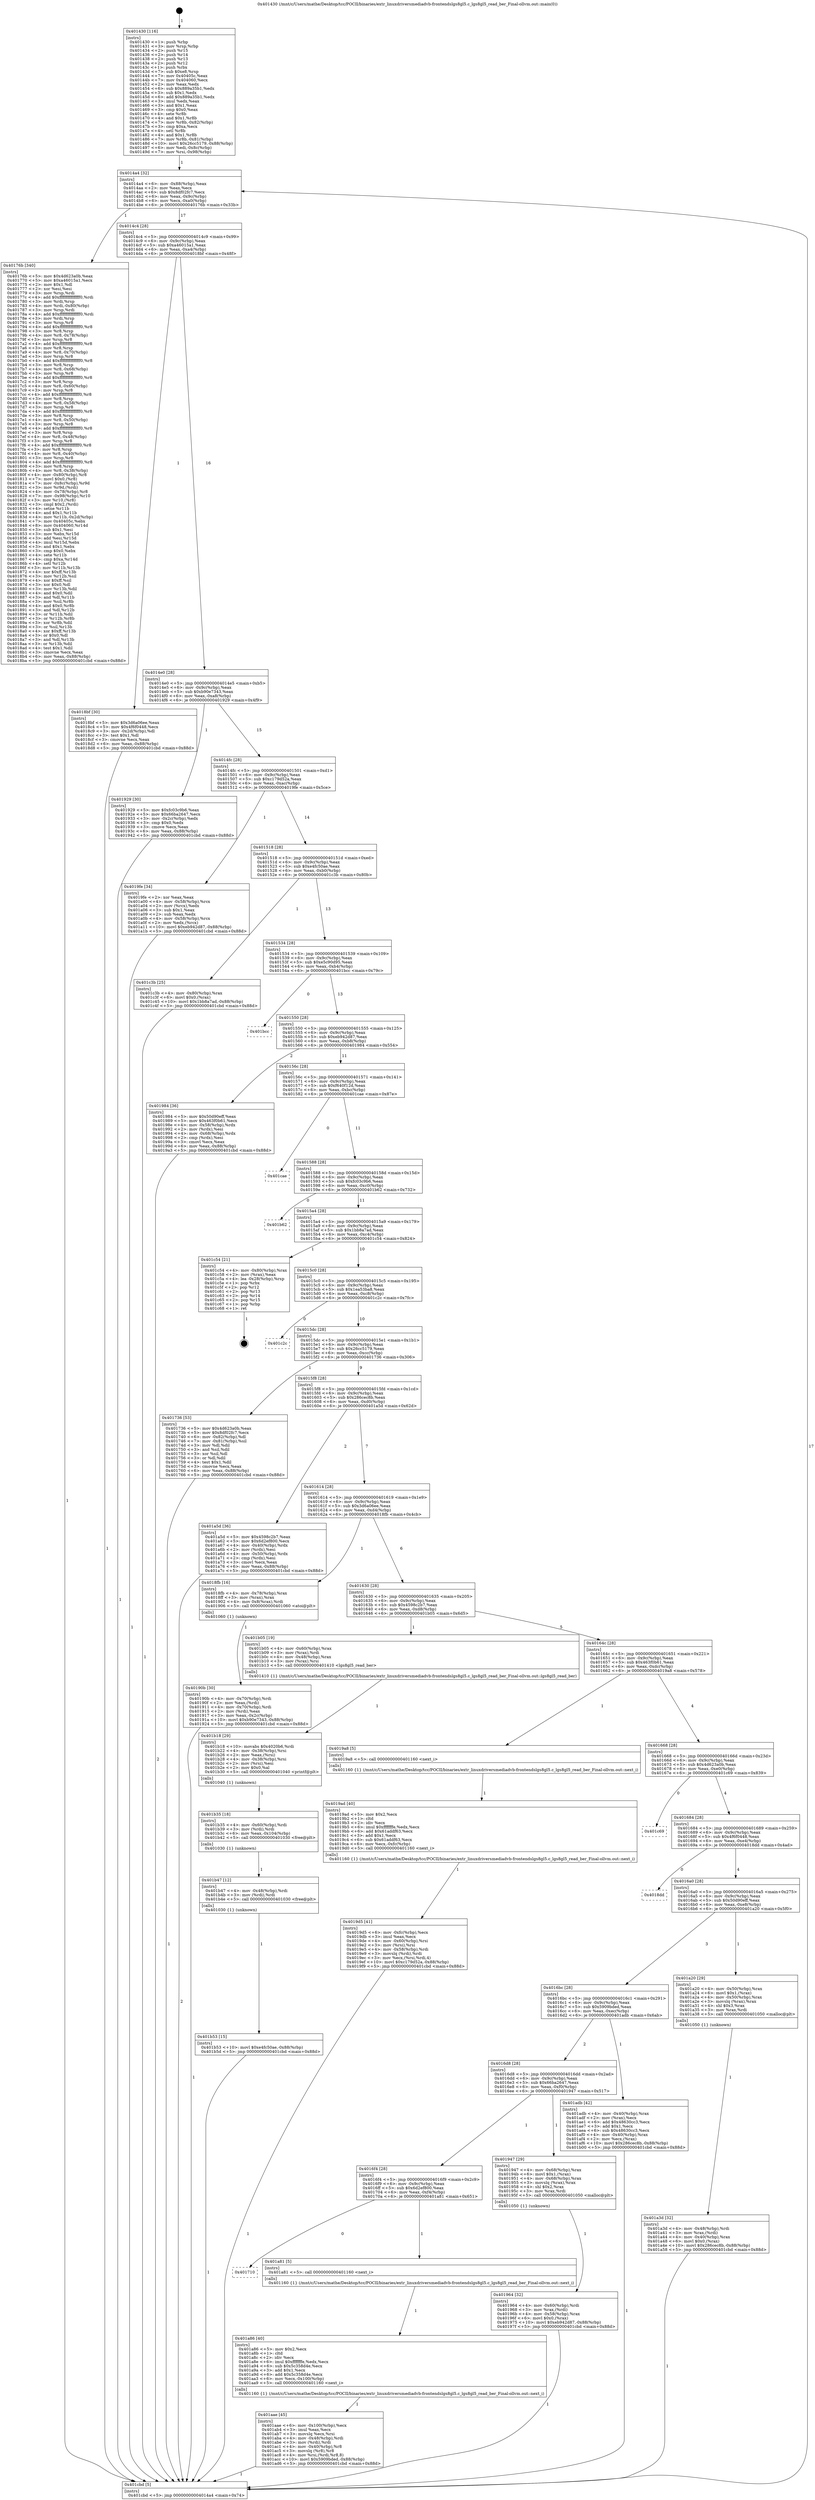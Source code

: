 digraph "0x401430" {
  label = "0x401430 (/mnt/c/Users/mathe/Desktop/tcc/POCII/binaries/extr_linuxdriversmediadvb-frontendslgs8gl5.c_lgs8gl5_read_ber_Final-ollvm.out::main(0))"
  labelloc = "t"
  node[shape=record]

  Entry [label="",width=0.3,height=0.3,shape=circle,fillcolor=black,style=filled]
  "0x4014a4" [label="{
     0x4014a4 [32]\l
     | [instrs]\l
     &nbsp;&nbsp;0x4014a4 \<+6\>: mov -0x88(%rbp),%eax\l
     &nbsp;&nbsp;0x4014aa \<+2\>: mov %eax,%ecx\l
     &nbsp;&nbsp;0x4014ac \<+6\>: sub $0x8df02fc7,%ecx\l
     &nbsp;&nbsp;0x4014b2 \<+6\>: mov %eax,-0x9c(%rbp)\l
     &nbsp;&nbsp;0x4014b8 \<+6\>: mov %ecx,-0xa0(%rbp)\l
     &nbsp;&nbsp;0x4014be \<+6\>: je 000000000040176b \<main+0x33b\>\l
  }"]
  "0x40176b" [label="{
     0x40176b [340]\l
     | [instrs]\l
     &nbsp;&nbsp;0x40176b \<+5\>: mov $0x4d623a0b,%eax\l
     &nbsp;&nbsp;0x401770 \<+5\>: mov $0xa46015a1,%ecx\l
     &nbsp;&nbsp;0x401775 \<+2\>: mov $0x1,%dl\l
     &nbsp;&nbsp;0x401777 \<+2\>: xor %esi,%esi\l
     &nbsp;&nbsp;0x401779 \<+3\>: mov %rsp,%rdi\l
     &nbsp;&nbsp;0x40177c \<+4\>: add $0xfffffffffffffff0,%rdi\l
     &nbsp;&nbsp;0x401780 \<+3\>: mov %rdi,%rsp\l
     &nbsp;&nbsp;0x401783 \<+4\>: mov %rdi,-0x80(%rbp)\l
     &nbsp;&nbsp;0x401787 \<+3\>: mov %rsp,%rdi\l
     &nbsp;&nbsp;0x40178a \<+4\>: add $0xfffffffffffffff0,%rdi\l
     &nbsp;&nbsp;0x40178e \<+3\>: mov %rdi,%rsp\l
     &nbsp;&nbsp;0x401791 \<+3\>: mov %rsp,%r8\l
     &nbsp;&nbsp;0x401794 \<+4\>: add $0xfffffffffffffff0,%r8\l
     &nbsp;&nbsp;0x401798 \<+3\>: mov %r8,%rsp\l
     &nbsp;&nbsp;0x40179b \<+4\>: mov %r8,-0x78(%rbp)\l
     &nbsp;&nbsp;0x40179f \<+3\>: mov %rsp,%r8\l
     &nbsp;&nbsp;0x4017a2 \<+4\>: add $0xfffffffffffffff0,%r8\l
     &nbsp;&nbsp;0x4017a6 \<+3\>: mov %r8,%rsp\l
     &nbsp;&nbsp;0x4017a9 \<+4\>: mov %r8,-0x70(%rbp)\l
     &nbsp;&nbsp;0x4017ad \<+3\>: mov %rsp,%r8\l
     &nbsp;&nbsp;0x4017b0 \<+4\>: add $0xfffffffffffffff0,%r8\l
     &nbsp;&nbsp;0x4017b4 \<+3\>: mov %r8,%rsp\l
     &nbsp;&nbsp;0x4017b7 \<+4\>: mov %r8,-0x68(%rbp)\l
     &nbsp;&nbsp;0x4017bb \<+3\>: mov %rsp,%r8\l
     &nbsp;&nbsp;0x4017be \<+4\>: add $0xfffffffffffffff0,%r8\l
     &nbsp;&nbsp;0x4017c2 \<+3\>: mov %r8,%rsp\l
     &nbsp;&nbsp;0x4017c5 \<+4\>: mov %r8,-0x60(%rbp)\l
     &nbsp;&nbsp;0x4017c9 \<+3\>: mov %rsp,%r8\l
     &nbsp;&nbsp;0x4017cc \<+4\>: add $0xfffffffffffffff0,%r8\l
     &nbsp;&nbsp;0x4017d0 \<+3\>: mov %r8,%rsp\l
     &nbsp;&nbsp;0x4017d3 \<+4\>: mov %r8,-0x58(%rbp)\l
     &nbsp;&nbsp;0x4017d7 \<+3\>: mov %rsp,%r8\l
     &nbsp;&nbsp;0x4017da \<+4\>: add $0xfffffffffffffff0,%r8\l
     &nbsp;&nbsp;0x4017de \<+3\>: mov %r8,%rsp\l
     &nbsp;&nbsp;0x4017e1 \<+4\>: mov %r8,-0x50(%rbp)\l
     &nbsp;&nbsp;0x4017e5 \<+3\>: mov %rsp,%r8\l
     &nbsp;&nbsp;0x4017e8 \<+4\>: add $0xfffffffffffffff0,%r8\l
     &nbsp;&nbsp;0x4017ec \<+3\>: mov %r8,%rsp\l
     &nbsp;&nbsp;0x4017ef \<+4\>: mov %r8,-0x48(%rbp)\l
     &nbsp;&nbsp;0x4017f3 \<+3\>: mov %rsp,%r8\l
     &nbsp;&nbsp;0x4017f6 \<+4\>: add $0xfffffffffffffff0,%r8\l
     &nbsp;&nbsp;0x4017fa \<+3\>: mov %r8,%rsp\l
     &nbsp;&nbsp;0x4017fd \<+4\>: mov %r8,-0x40(%rbp)\l
     &nbsp;&nbsp;0x401801 \<+3\>: mov %rsp,%r8\l
     &nbsp;&nbsp;0x401804 \<+4\>: add $0xfffffffffffffff0,%r8\l
     &nbsp;&nbsp;0x401808 \<+3\>: mov %r8,%rsp\l
     &nbsp;&nbsp;0x40180b \<+4\>: mov %r8,-0x38(%rbp)\l
     &nbsp;&nbsp;0x40180f \<+4\>: mov -0x80(%rbp),%r8\l
     &nbsp;&nbsp;0x401813 \<+7\>: movl $0x0,(%r8)\l
     &nbsp;&nbsp;0x40181a \<+7\>: mov -0x8c(%rbp),%r9d\l
     &nbsp;&nbsp;0x401821 \<+3\>: mov %r9d,(%rdi)\l
     &nbsp;&nbsp;0x401824 \<+4\>: mov -0x78(%rbp),%r8\l
     &nbsp;&nbsp;0x401828 \<+7\>: mov -0x98(%rbp),%r10\l
     &nbsp;&nbsp;0x40182f \<+3\>: mov %r10,(%r8)\l
     &nbsp;&nbsp;0x401832 \<+3\>: cmpl $0x2,(%rdi)\l
     &nbsp;&nbsp;0x401835 \<+4\>: setne %r11b\l
     &nbsp;&nbsp;0x401839 \<+4\>: and $0x1,%r11b\l
     &nbsp;&nbsp;0x40183d \<+4\>: mov %r11b,-0x2d(%rbp)\l
     &nbsp;&nbsp;0x401841 \<+7\>: mov 0x40405c,%ebx\l
     &nbsp;&nbsp;0x401848 \<+8\>: mov 0x404060,%r14d\l
     &nbsp;&nbsp;0x401850 \<+3\>: sub $0x1,%esi\l
     &nbsp;&nbsp;0x401853 \<+3\>: mov %ebx,%r15d\l
     &nbsp;&nbsp;0x401856 \<+3\>: add %esi,%r15d\l
     &nbsp;&nbsp;0x401859 \<+4\>: imul %r15d,%ebx\l
     &nbsp;&nbsp;0x40185d \<+3\>: and $0x1,%ebx\l
     &nbsp;&nbsp;0x401860 \<+3\>: cmp $0x0,%ebx\l
     &nbsp;&nbsp;0x401863 \<+4\>: sete %r11b\l
     &nbsp;&nbsp;0x401867 \<+4\>: cmp $0xa,%r14d\l
     &nbsp;&nbsp;0x40186b \<+4\>: setl %r12b\l
     &nbsp;&nbsp;0x40186f \<+3\>: mov %r11b,%r13b\l
     &nbsp;&nbsp;0x401872 \<+4\>: xor $0xff,%r13b\l
     &nbsp;&nbsp;0x401876 \<+3\>: mov %r12b,%sil\l
     &nbsp;&nbsp;0x401879 \<+4\>: xor $0xff,%sil\l
     &nbsp;&nbsp;0x40187d \<+3\>: xor $0x0,%dl\l
     &nbsp;&nbsp;0x401880 \<+3\>: mov %r13b,%dil\l
     &nbsp;&nbsp;0x401883 \<+4\>: and $0x0,%dil\l
     &nbsp;&nbsp;0x401887 \<+3\>: and %dl,%r11b\l
     &nbsp;&nbsp;0x40188a \<+3\>: mov %sil,%r8b\l
     &nbsp;&nbsp;0x40188d \<+4\>: and $0x0,%r8b\l
     &nbsp;&nbsp;0x401891 \<+3\>: and %dl,%r12b\l
     &nbsp;&nbsp;0x401894 \<+3\>: or %r11b,%dil\l
     &nbsp;&nbsp;0x401897 \<+3\>: or %r12b,%r8b\l
     &nbsp;&nbsp;0x40189a \<+3\>: xor %r8b,%dil\l
     &nbsp;&nbsp;0x40189d \<+3\>: or %sil,%r13b\l
     &nbsp;&nbsp;0x4018a0 \<+4\>: xor $0xff,%r13b\l
     &nbsp;&nbsp;0x4018a4 \<+3\>: or $0x0,%dl\l
     &nbsp;&nbsp;0x4018a7 \<+3\>: and %dl,%r13b\l
     &nbsp;&nbsp;0x4018aa \<+3\>: or %r13b,%dil\l
     &nbsp;&nbsp;0x4018ad \<+4\>: test $0x1,%dil\l
     &nbsp;&nbsp;0x4018b1 \<+3\>: cmovne %ecx,%eax\l
     &nbsp;&nbsp;0x4018b4 \<+6\>: mov %eax,-0x88(%rbp)\l
     &nbsp;&nbsp;0x4018ba \<+5\>: jmp 0000000000401cbd \<main+0x88d\>\l
  }"]
  "0x4014c4" [label="{
     0x4014c4 [28]\l
     | [instrs]\l
     &nbsp;&nbsp;0x4014c4 \<+5\>: jmp 00000000004014c9 \<main+0x99\>\l
     &nbsp;&nbsp;0x4014c9 \<+6\>: mov -0x9c(%rbp),%eax\l
     &nbsp;&nbsp;0x4014cf \<+5\>: sub $0xa46015a1,%eax\l
     &nbsp;&nbsp;0x4014d4 \<+6\>: mov %eax,-0xa4(%rbp)\l
     &nbsp;&nbsp;0x4014da \<+6\>: je 00000000004018bf \<main+0x48f\>\l
  }"]
  Exit [label="",width=0.3,height=0.3,shape=circle,fillcolor=black,style=filled,peripheries=2]
  "0x4018bf" [label="{
     0x4018bf [30]\l
     | [instrs]\l
     &nbsp;&nbsp;0x4018bf \<+5\>: mov $0x3d6a06ee,%eax\l
     &nbsp;&nbsp;0x4018c4 \<+5\>: mov $0x4f6f0448,%ecx\l
     &nbsp;&nbsp;0x4018c9 \<+3\>: mov -0x2d(%rbp),%dl\l
     &nbsp;&nbsp;0x4018cc \<+3\>: test $0x1,%dl\l
     &nbsp;&nbsp;0x4018cf \<+3\>: cmovne %ecx,%eax\l
     &nbsp;&nbsp;0x4018d2 \<+6\>: mov %eax,-0x88(%rbp)\l
     &nbsp;&nbsp;0x4018d8 \<+5\>: jmp 0000000000401cbd \<main+0x88d\>\l
  }"]
  "0x4014e0" [label="{
     0x4014e0 [28]\l
     | [instrs]\l
     &nbsp;&nbsp;0x4014e0 \<+5\>: jmp 00000000004014e5 \<main+0xb5\>\l
     &nbsp;&nbsp;0x4014e5 \<+6\>: mov -0x9c(%rbp),%eax\l
     &nbsp;&nbsp;0x4014eb \<+5\>: sub $0xb90e7343,%eax\l
     &nbsp;&nbsp;0x4014f0 \<+6\>: mov %eax,-0xa8(%rbp)\l
     &nbsp;&nbsp;0x4014f6 \<+6\>: je 0000000000401929 \<main+0x4f9\>\l
  }"]
  "0x401b53" [label="{
     0x401b53 [15]\l
     | [instrs]\l
     &nbsp;&nbsp;0x401b53 \<+10\>: movl $0xe4fc50ae,-0x88(%rbp)\l
     &nbsp;&nbsp;0x401b5d \<+5\>: jmp 0000000000401cbd \<main+0x88d\>\l
  }"]
  "0x401929" [label="{
     0x401929 [30]\l
     | [instrs]\l
     &nbsp;&nbsp;0x401929 \<+5\>: mov $0xfc03c9b6,%eax\l
     &nbsp;&nbsp;0x40192e \<+5\>: mov $0x66ba2647,%ecx\l
     &nbsp;&nbsp;0x401933 \<+3\>: mov -0x2c(%rbp),%edx\l
     &nbsp;&nbsp;0x401936 \<+3\>: cmp $0x0,%edx\l
     &nbsp;&nbsp;0x401939 \<+3\>: cmove %ecx,%eax\l
     &nbsp;&nbsp;0x40193c \<+6\>: mov %eax,-0x88(%rbp)\l
     &nbsp;&nbsp;0x401942 \<+5\>: jmp 0000000000401cbd \<main+0x88d\>\l
  }"]
  "0x4014fc" [label="{
     0x4014fc [28]\l
     | [instrs]\l
     &nbsp;&nbsp;0x4014fc \<+5\>: jmp 0000000000401501 \<main+0xd1\>\l
     &nbsp;&nbsp;0x401501 \<+6\>: mov -0x9c(%rbp),%eax\l
     &nbsp;&nbsp;0x401507 \<+5\>: sub $0xc179d52a,%eax\l
     &nbsp;&nbsp;0x40150c \<+6\>: mov %eax,-0xac(%rbp)\l
     &nbsp;&nbsp;0x401512 \<+6\>: je 00000000004019fe \<main+0x5ce\>\l
  }"]
  "0x401b47" [label="{
     0x401b47 [12]\l
     | [instrs]\l
     &nbsp;&nbsp;0x401b47 \<+4\>: mov -0x48(%rbp),%rdi\l
     &nbsp;&nbsp;0x401b4b \<+3\>: mov (%rdi),%rdi\l
     &nbsp;&nbsp;0x401b4e \<+5\>: call 0000000000401030 \<free@plt\>\l
     | [calls]\l
     &nbsp;&nbsp;0x401030 \{1\} (unknown)\l
  }"]
  "0x4019fe" [label="{
     0x4019fe [34]\l
     | [instrs]\l
     &nbsp;&nbsp;0x4019fe \<+2\>: xor %eax,%eax\l
     &nbsp;&nbsp;0x401a00 \<+4\>: mov -0x58(%rbp),%rcx\l
     &nbsp;&nbsp;0x401a04 \<+2\>: mov (%rcx),%edx\l
     &nbsp;&nbsp;0x401a06 \<+3\>: sub $0x1,%eax\l
     &nbsp;&nbsp;0x401a09 \<+2\>: sub %eax,%edx\l
     &nbsp;&nbsp;0x401a0b \<+4\>: mov -0x58(%rbp),%rcx\l
     &nbsp;&nbsp;0x401a0f \<+2\>: mov %edx,(%rcx)\l
     &nbsp;&nbsp;0x401a11 \<+10\>: movl $0xeb942d87,-0x88(%rbp)\l
     &nbsp;&nbsp;0x401a1b \<+5\>: jmp 0000000000401cbd \<main+0x88d\>\l
  }"]
  "0x401518" [label="{
     0x401518 [28]\l
     | [instrs]\l
     &nbsp;&nbsp;0x401518 \<+5\>: jmp 000000000040151d \<main+0xed\>\l
     &nbsp;&nbsp;0x40151d \<+6\>: mov -0x9c(%rbp),%eax\l
     &nbsp;&nbsp;0x401523 \<+5\>: sub $0xe4fc50ae,%eax\l
     &nbsp;&nbsp;0x401528 \<+6\>: mov %eax,-0xb0(%rbp)\l
     &nbsp;&nbsp;0x40152e \<+6\>: je 0000000000401c3b \<main+0x80b\>\l
  }"]
  "0x401b35" [label="{
     0x401b35 [18]\l
     | [instrs]\l
     &nbsp;&nbsp;0x401b35 \<+4\>: mov -0x60(%rbp),%rdi\l
     &nbsp;&nbsp;0x401b39 \<+3\>: mov (%rdi),%rdi\l
     &nbsp;&nbsp;0x401b3c \<+6\>: mov %eax,-0x104(%rbp)\l
     &nbsp;&nbsp;0x401b42 \<+5\>: call 0000000000401030 \<free@plt\>\l
     | [calls]\l
     &nbsp;&nbsp;0x401030 \{1\} (unknown)\l
  }"]
  "0x401c3b" [label="{
     0x401c3b [25]\l
     | [instrs]\l
     &nbsp;&nbsp;0x401c3b \<+4\>: mov -0x80(%rbp),%rax\l
     &nbsp;&nbsp;0x401c3f \<+6\>: movl $0x0,(%rax)\l
     &nbsp;&nbsp;0x401c45 \<+10\>: movl $0x1bb8a7ad,-0x88(%rbp)\l
     &nbsp;&nbsp;0x401c4f \<+5\>: jmp 0000000000401cbd \<main+0x88d\>\l
  }"]
  "0x401534" [label="{
     0x401534 [28]\l
     | [instrs]\l
     &nbsp;&nbsp;0x401534 \<+5\>: jmp 0000000000401539 \<main+0x109\>\l
     &nbsp;&nbsp;0x401539 \<+6\>: mov -0x9c(%rbp),%eax\l
     &nbsp;&nbsp;0x40153f \<+5\>: sub $0xe5c90d95,%eax\l
     &nbsp;&nbsp;0x401544 \<+6\>: mov %eax,-0xb4(%rbp)\l
     &nbsp;&nbsp;0x40154a \<+6\>: je 0000000000401bcc \<main+0x79c\>\l
  }"]
  "0x401b18" [label="{
     0x401b18 [29]\l
     | [instrs]\l
     &nbsp;&nbsp;0x401b18 \<+10\>: movabs $0x4020b6,%rdi\l
     &nbsp;&nbsp;0x401b22 \<+4\>: mov -0x38(%rbp),%rsi\l
     &nbsp;&nbsp;0x401b26 \<+2\>: mov %eax,(%rsi)\l
     &nbsp;&nbsp;0x401b28 \<+4\>: mov -0x38(%rbp),%rsi\l
     &nbsp;&nbsp;0x401b2c \<+2\>: mov (%rsi),%esi\l
     &nbsp;&nbsp;0x401b2e \<+2\>: mov $0x0,%al\l
     &nbsp;&nbsp;0x401b30 \<+5\>: call 0000000000401040 \<printf@plt\>\l
     | [calls]\l
     &nbsp;&nbsp;0x401040 \{1\} (unknown)\l
  }"]
  "0x401bcc" [label="{
     0x401bcc\l
  }", style=dashed]
  "0x401550" [label="{
     0x401550 [28]\l
     | [instrs]\l
     &nbsp;&nbsp;0x401550 \<+5\>: jmp 0000000000401555 \<main+0x125\>\l
     &nbsp;&nbsp;0x401555 \<+6\>: mov -0x9c(%rbp),%eax\l
     &nbsp;&nbsp;0x40155b \<+5\>: sub $0xeb942d87,%eax\l
     &nbsp;&nbsp;0x401560 \<+6\>: mov %eax,-0xb8(%rbp)\l
     &nbsp;&nbsp;0x401566 \<+6\>: je 0000000000401984 \<main+0x554\>\l
  }"]
  "0x401aae" [label="{
     0x401aae [45]\l
     | [instrs]\l
     &nbsp;&nbsp;0x401aae \<+6\>: mov -0x100(%rbp),%ecx\l
     &nbsp;&nbsp;0x401ab4 \<+3\>: imul %eax,%ecx\l
     &nbsp;&nbsp;0x401ab7 \<+3\>: movslq %ecx,%rsi\l
     &nbsp;&nbsp;0x401aba \<+4\>: mov -0x48(%rbp),%rdi\l
     &nbsp;&nbsp;0x401abe \<+3\>: mov (%rdi),%rdi\l
     &nbsp;&nbsp;0x401ac1 \<+4\>: mov -0x40(%rbp),%r8\l
     &nbsp;&nbsp;0x401ac5 \<+3\>: movslq (%r8),%r8\l
     &nbsp;&nbsp;0x401ac8 \<+4\>: mov %rsi,(%rdi,%r8,8)\l
     &nbsp;&nbsp;0x401acc \<+10\>: movl $0x5909bded,-0x88(%rbp)\l
     &nbsp;&nbsp;0x401ad6 \<+5\>: jmp 0000000000401cbd \<main+0x88d\>\l
  }"]
  "0x401984" [label="{
     0x401984 [36]\l
     | [instrs]\l
     &nbsp;&nbsp;0x401984 \<+5\>: mov $0x50d90eff,%eax\l
     &nbsp;&nbsp;0x401989 \<+5\>: mov $0x463f0b61,%ecx\l
     &nbsp;&nbsp;0x40198e \<+4\>: mov -0x58(%rbp),%rdx\l
     &nbsp;&nbsp;0x401992 \<+2\>: mov (%rdx),%esi\l
     &nbsp;&nbsp;0x401994 \<+4\>: mov -0x68(%rbp),%rdx\l
     &nbsp;&nbsp;0x401998 \<+2\>: cmp (%rdx),%esi\l
     &nbsp;&nbsp;0x40199a \<+3\>: cmovl %ecx,%eax\l
     &nbsp;&nbsp;0x40199d \<+6\>: mov %eax,-0x88(%rbp)\l
     &nbsp;&nbsp;0x4019a3 \<+5\>: jmp 0000000000401cbd \<main+0x88d\>\l
  }"]
  "0x40156c" [label="{
     0x40156c [28]\l
     | [instrs]\l
     &nbsp;&nbsp;0x40156c \<+5\>: jmp 0000000000401571 \<main+0x141\>\l
     &nbsp;&nbsp;0x401571 \<+6\>: mov -0x9c(%rbp),%eax\l
     &nbsp;&nbsp;0x401577 \<+5\>: sub $0xf640f12d,%eax\l
     &nbsp;&nbsp;0x40157c \<+6\>: mov %eax,-0xbc(%rbp)\l
     &nbsp;&nbsp;0x401582 \<+6\>: je 0000000000401cae \<main+0x87e\>\l
  }"]
  "0x401a86" [label="{
     0x401a86 [40]\l
     | [instrs]\l
     &nbsp;&nbsp;0x401a86 \<+5\>: mov $0x2,%ecx\l
     &nbsp;&nbsp;0x401a8b \<+1\>: cltd\l
     &nbsp;&nbsp;0x401a8c \<+2\>: idiv %ecx\l
     &nbsp;&nbsp;0x401a8e \<+6\>: imul $0xfffffffe,%edx,%ecx\l
     &nbsp;&nbsp;0x401a94 \<+6\>: sub $0x5c358d4e,%ecx\l
     &nbsp;&nbsp;0x401a9a \<+3\>: add $0x1,%ecx\l
     &nbsp;&nbsp;0x401a9d \<+6\>: add $0x5c358d4e,%ecx\l
     &nbsp;&nbsp;0x401aa3 \<+6\>: mov %ecx,-0x100(%rbp)\l
     &nbsp;&nbsp;0x401aa9 \<+5\>: call 0000000000401160 \<next_i\>\l
     | [calls]\l
     &nbsp;&nbsp;0x401160 \{1\} (/mnt/c/Users/mathe/Desktop/tcc/POCII/binaries/extr_linuxdriversmediadvb-frontendslgs8gl5.c_lgs8gl5_read_ber_Final-ollvm.out::next_i)\l
  }"]
  "0x401cae" [label="{
     0x401cae\l
  }", style=dashed]
  "0x401588" [label="{
     0x401588 [28]\l
     | [instrs]\l
     &nbsp;&nbsp;0x401588 \<+5\>: jmp 000000000040158d \<main+0x15d\>\l
     &nbsp;&nbsp;0x40158d \<+6\>: mov -0x9c(%rbp),%eax\l
     &nbsp;&nbsp;0x401593 \<+5\>: sub $0xfc03c9b6,%eax\l
     &nbsp;&nbsp;0x401598 \<+6\>: mov %eax,-0xc0(%rbp)\l
     &nbsp;&nbsp;0x40159e \<+6\>: je 0000000000401b62 \<main+0x732\>\l
  }"]
  "0x401710" [label="{
     0x401710\l
  }", style=dashed]
  "0x401b62" [label="{
     0x401b62\l
  }", style=dashed]
  "0x4015a4" [label="{
     0x4015a4 [28]\l
     | [instrs]\l
     &nbsp;&nbsp;0x4015a4 \<+5\>: jmp 00000000004015a9 \<main+0x179\>\l
     &nbsp;&nbsp;0x4015a9 \<+6\>: mov -0x9c(%rbp),%eax\l
     &nbsp;&nbsp;0x4015af \<+5\>: sub $0x1bb8a7ad,%eax\l
     &nbsp;&nbsp;0x4015b4 \<+6\>: mov %eax,-0xc4(%rbp)\l
     &nbsp;&nbsp;0x4015ba \<+6\>: je 0000000000401c54 \<main+0x824\>\l
  }"]
  "0x401a81" [label="{
     0x401a81 [5]\l
     | [instrs]\l
     &nbsp;&nbsp;0x401a81 \<+5\>: call 0000000000401160 \<next_i\>\l
     | [calls]\l
     &nbsp;&nbsp;0x401160 \{1\} (/mnt/c/Users/mathe/Desktop/tcc/POCII/binaries/extr_linuxdriversmediadvb-frontendslgs8gl5.c_lgs8gl5_read_ber_Final-ollvm.out::next_i)\l
  }"]
  "0x401c54" [label="{
     0x401c54 [21]\l
     | [instrs]\l
     &nbsp;&nbsp;0x401c54 \<+4\>: mov -0x80(%rbp),%rax\l
     &nbsp;&nbsp;0x401c58 \<+2\>: mov (%rax),%eax\l
     &nbsp;&nbsp;0x401c5a \<+4\>: lea -0x28(%rbp),%rsp\l
     &nbsp;&nbsp;0x401c5e \<+1\>: pop %rbx\l
     &nbsp;&nbsp;0x401c5f \<+2\>: pop %r12\l
     &nbsp;&nbsp;0x401c61 \<+2\>: pop %r13\l
     &nbsp;&nbsp;0x401c63 \<+2\>: pop %r14\l
     &nbsp;&nbsp;0x401c65 \<+2\>: pop %r15\l
     &nbsp;&nbsp;0x401c67 \<+1\>: pop %rbp\l
     &nbsp;&nbsp;0x401c68 \<+1\>: ret\l
  }"]
  "0x4015c0" [label="{
     0x4015c0 [28]\l
     | [instrs]\l
     &nbsp;&nbsp;0x4015c0 \<+5\>: jmp 00000000004015c5 \<main+0x195\>\l
     &nbsp;&nbsp;0x4015c5 \<+6\>: mov -0x9c(%rbp),%eax\l
     &nbsp;&nbsp;0x4015cb \<+5\>: sub $0x1ea53ba8,%eax\l
     &nbsp;&nbsp;0x4015d0 \<+6\>: mov %eax,-0xc8(%rbp)\l
     &nbsp;&nbsp;0x4015d6 \<+6\>: je 0000000000401c2c \<main+0x7fc\>\l
  }"]
  "0x401a3d" [label="{
     0x401a3d [32]\l
     | [instrs]\l
     &nbsp;&nbsp;0x401a3d \<+4\>: mov -0x48(%rbp),%rdi\l
     &nbsp;&nbsp;0x401a41 \<+3\>: mov %rax,(%rdi)\l
     &nbsp;&nbsp;0x401a44 \<+4\>: mov -0x40(%rbp),%rax\l
     &nbsp;&nbsp;0x401a48 \<+6\>: movl $0x0,(%rax)\l
     &nbsp;&nbsp;0x401a4e \<+10\>: movl $0x286cec8b,-0x88(%rbp)\l
     &nbsp;&nbsp;0x401a58 \<+5\>: jmp 0000000000401cbd \<main+0x88d\>\l
  }"]
  "0x401c2c" [label="{
     0x401c2c\l
  }", style=dashed]
  "0x4015dc" [label="{
     0x4015dc [28]\l
     | [instrs]\l
     &nbsp;&nbsp;0x4015dc \<+5\>: jmp 00000000004015e1 \<main+0x1b1\>\l
     &nbsp;&nbsp;0x4015e1 \<+6\>: mov -0x9c(%rbp),%eax\l
     &nbsp;&nbsp;0x4015e7 \<+5\>: sub $0x26cc5179,%eax\l
     &nbsp;&nbsp;0x4015ec \<+6\>: mov %eax,-0xcc(%rbp)\l
     &nbsp;&nbsp;0x4015f2 \<+6\>: je 0000000000401736 \<main+0x306\>\l
  }"]
  "0x4019d5" [label="{
     0x4019d5 [41]\l
     | [instrs]\l
     &nbsp;&nbsp;0x4019d5 \<+6\>: mov -0xfc(%rbp),%ecx\l
     &nbsp;&nbsp;0x4019db \<+3\>: imul %eax,%ecx\l
     &nbsp;&nbsp;0x4019de \<+4\>: mov -0x60(%rbp),%rsi\l
     &nbsp;&nbsp;0x4019e2 \<+3\>: mov (%rsi),%rsi\l
     &nbsp;&nbsp;0x4019e5 \<+4\>: mov -0x58(%rbp),%rdi\l
     &nbsp;&nbsp;0x4019e9 \<+3\>: movslq (%rdi),%rdi\l
     &nbsp;&nbsp;0x4019ec \<+3\>: mov %ecx,(%rsi,%rdi,4)\l
     &nbsp;&nbsp;0x4019ef \<+10\>: movl $0xc179d52a,-0x88(%rbp)\l
     &nbsp;&nbsp;0x4019f9 \<+5\>: jmp 0000000000401cbd \<main+0x88d\>\l
  }"]
  "0x401736" [label="{
     0x401736 [53]\l
     | [instrs]\l
     &nbsp;&nbsp;0x401736 \<+5\>: mov $0x4d623a0b,%eax\l
     &nbsp;&nbsp;0x40173b \<+5\>: mov $0x8df02fc7,%ecx\l
     &nbsp;&nbsp;0x401740 \<+6\>: mov -0x82(%rbp),%dl\l
     &nbsp;&nbsp;0x401746 \<+7\>: mov -0x81(%rbp),%sil\l
     &nbsp;&nbsp;0x40174d \<+3\>: mov %dl,%dil\l
     &nbsp;&nbsp;0x401750 \<+3\>: and %sil,%dil\l
     &nbsp;&nbsp;0x401753 \<+3\>: xor %sil,%dl\l
     &nbsp;&nbsp;0x401756 \<+3\>: or %dl,%dil\l
     &nbsp;&nbsp;0x401759 \<+4\>: test $0x1,%dil\l
     &nbsp;&nbsp;0x40175d \<+3\>: cmovne %ecx,%eax\l
     &nbsp;&nbsp;0x401760 \<+6\>: mov %eax,-0x88(%rbp)\l
     &nbsp;&nbsp;0x401766 \<+5\>: jmp 0000000000401cbd \<main+0x88d\>\l
  }"]
  "0x4015f8" [label="{
     0x4015f8 [28]\l
     | [instrs]\l
     &nbsp;&nbsp;0x4015f8 \<+5\>: jmp 00000000004015fd \<main+0x1cd\>\l
     &nbsp;&nbsp;0x4015fd \<+6\>: mov -0x9c(%rbp),%eax\l
     &nbsp;&nbsp;0x401603 \<+5\>: sub $0x286cec8b,%eax\l
     &nbsp;&nbsp;0x401608 \<+6\>: mov %eax,-0xd0(%rbp)\l
     &nbsp;&nbsp;0x40160e \<+6\>: je 0000000000401a5d \<main+0x62d\>\l
  }"]
  "0x401cbd" [label="{
     0x401cbd [5]\l
     | [instrs]\l
     &nbsp;&nbsp;0x401cbd \<+5\>: jmp 00000000004014a4 \<main+0x74\>\l
  }"]
  "0x401430" [label="{
     0x401430 [116]\l
     | [instrs]\l
     &nbsp;&nbsp;0x401430 \<+1\>: push %rbp\l
     &nbsp;&nbsp;0x401431 \<+3\>: mov %rsp,%rbp\l
     &nbsp;&nbsp;0x401434 \<+2\>: push %r15\l
     &nbsp;&nbsp;0x401436 \<+2\>: push %r14\l
     &nbsp;&nbsp;0x401438 \<+2\>: push %r13\l
     &nbsp;&nbsp;0x40143a \<+2\>: push %r12\l
     &nbsp;&nbsp;0x40143c \<+1\>: push %rbx\l
     &nbsp;&nbsp;0x40143d \<+7\>: sub $0xe8,%rsp\l
     &nbsp;&nbsp;0x401444 \<+7\>: mov 0x40405c,%eax\l
     &nbsp;&nbsp;0x40144b \<+7\>: mov 0x404060,%ecx\l
     &nbsp;&nbsp;0x401452 \<+2\>: mov %eax,%edx\l
     &nbsp;&nbsp;0x401454 \<+6\>: sub $0x889a35b1,%edx\l
     &nbsp;&nbsp;0x40145a \<+3\>: sub $0x1,%edx\l
     &nbsp;&nbsp;0x40145d \<+6\>: add $0x889a35b1,%edx\l
     &nbsp;&nbsp;0x401463 \<+3\>: imul %edx,%eax\l
     &nbsp;&nbsp;0x401466 \<+3\>: and $0x1,%eax\l
     &nbsp;&nbsp;0x401469 \<+3\>: cmp $0x0,%eax\l
     &nbsp;&nbsp;0x40146c \<+4\>: sete %r8b\l
     &nbsp;&nbsp;0x401470 \<+4\>: and $0x1,%r8b\l
     &nbsp;&nbsp;0x401474 \<+7\>: mov %r8b,-0x82(%rbp)\l
     &nbsp;&nbsp;0x40147b \<+3\>: cmp $0xa,%ecx\l
     &nbsp;&nbsp;0x40147e \<+4\>: setl %r8b\l
     &nbsp;&nbsp;0x401482 \<+4\>: and $0x1,%r8b\l
     &nbsp;&nbsp;0x401486 \<+7\>: mov %r8b,-0x81(%rbp)\l
     &nbsp;&nbsp;0x40148d \<+10\>: movl $0x26cc5179,-0x88(%rbp)\l
     &nbsp;&nbsp;0x401497 \<+6\>: mov %edi,-0x8c(%rbp)\l
     &nbsp;&nbsp;0x40149d \<+7\>: mov %rsi,-0x98(%rbp)\l
  }"]
  "0x4019ad" [label="{
     0x4019ad [40]\l
     | [instrs]\l
     &nbsp;&nbsp;0x4019ad \<+5\>: mov $0x2,%ecx\l
     &nbsp;&nbsp;0x4019b2 \<+1\>: cltd\l
     &nbsp;&nbsp;0x4019b3 \<+2\>: idiv %ecx\l
     &nbsp;&nbsp;0x4019b5 \<+6\>: imul $0xfffffffe,%edx,%ecx\l
     &nbsp;&nbsp;0x4019bb \<+6\>: add $0x61addf63,%ecx\l
     &nbsp;&nbsp;0x4019c1 \<+3\>: add $0x1,%ecx\l
     &nbsp;&nbsp;0x4019c4 \<+6\>: sub $0x61addf63,%ecx\l
     &nbsp;&nbsp;0x4019ca \<+6\>: mov %ecx,-0xfc(%rbp)\l
     &nbsp;&nbsp;0x4019d0 \<+5\>: call 0000000000401160 \<next_i\>\l
     | [calls]\l
     &nbsp;&nbsp;0x401160 \{1\} (/mnt/c/Users/mathe/Desktop/tcc/POCII/binaries/extr_linuxdriversmediadvb-frontendslgs8gl5.c_lgs8gl5_read_ber_Final-ollvm.out::next_i)\l
  }"]
  "0x401964" [label="{
     0x401964 [32]\l
     | [instrs]\l
     &nbsp;&nbsp;0x401964 \<+4\>: mov -0x60(%rbp),%rdi\l
     &nbsp;&nbsp;0x401968 \<+3\>: mov %rax,(%rdi)\l
     &nbsp;&nbsp;0x40196b \<+4\>: mov -0x58(%rbp),%rax\l
     &nbsp;&nbsp;0x40196f \<+6\>: movl $0x0,(%rax)\l
     &nbsp;&nbsp;0x401975 \<+10\>: movl $0xeb942d87,-0x88(%rbp)\l
     &nbsp;&nbsp;0x40197f \<+5\>: jmp 0000000000401cbd \<main+0x88d\>\l
  }"]
  "0x401a5d" [label="{
     0x401a5d [36]\l
     | [instrs]\l
     &nbsp;&nbsp;0x401a5d \<+5\>: mov $0x4598c2b7,%eax\l
     &nbsp;&nbsp;0x401a62 \<+5\>: mov $0x6d2ef800,%ecx\l
     &nbsp;&nbsp;0x401a67 \<+4\>: mov -0x40(%rbp),%rdx\l
     &nbsp;&nbsp;0x401a6b \<+2\>: mov (%rdx),%esi\l
     &nbsp;&nbsp;0x401a6d \<+4\>: mov -0x50(%rbp),%rdx\l
     &nbsp;&nbsp;0x401a71 \<+2\>: cmp (%rdx),%esi\l
     &nbsp;&nbsp;0x401a73 \<+3\>: cmovl %ecx,%eax\l
     &nbsp;&nbsp;0x401a76 \<+6\>: mov %eax,-0x88(%rbp)\l
     &nbsp;&nbsp;0x401a7c \<+5\>: jmp 0000000000401cbd \<main+0x88d\>\l
  }"]
  "0x401614" [label="{
     0x401614 [28]\l
     | [instrs]\l
     &nbsp;&nbsp;0x401614 \<+5\>: jmp 0000000000401619 \<main+0x1e9\>\l
     &nbsp;&nbsp;0x401619 \<+6\>: mov -0x9c(%rbp),%eax\l
     &nbsp;&nbsp;0x40161f \<+5\>: sub $0x3d6a06ee,%eax\l
     &nbsp;&nbsp;0x401624 \<+6\>: mov %eax,-0xd4(%rbp)\l
     &nbsp;&nbsp;0x40162a \<+6\>: je 00000000004018fb \<main+0x4cb\>\l
  }"]
  "0x4016f4" [label="{
     0x4016f4 [28]\l
     | [instrs]\l
     &nbsp;&nbsp;0x4016f4 \<+5\>: jmp 00000000004016f9 \<main+0x2c9\>\l
     &nbsp;&nbsp;0x4016f9 \<+6\>: mov -0x9c(%rbp),%eax\l
     &nbsp;&nbsp;0x4016ff \<+5\>: sub $0x6d2ef800,%eax\l
     &nbsp;&nbsp;0x401704 \<+6\>: mov %eax,-0xf4(%rbp)\l
     &nbsp;&nbsp;0x40170a \<+6\>: je 0000000000401a81 \<main+0x651\>\l
  }"]
  "0x4018fb" [label="{
     0x4018fb [16]\l
     | [instrs]\l
     &nbsp;&nbsp;0x4018fb \<+4\>: mov -0x78(%rbp),%rax\l
     &nbsp;&nbsp;0x4018ff \<+3\>: mov (%rax),%rax\l
     &nbsp;&nbsp;0x401902 \<+4\>: mov 0x8(%rax),%rdi\l
     &nbsp;&nbsp;0x401906 \<+5\>: call 0000000000401060 \<atoi@plt\>\l
     | [calls]\l
     &nbsp;&nbsp;0x401060 \{1\} (unknown)\l
  }"]
  "0x401630" [label="{
     0x401630 [28]\l
     | [instrs]\l
     &nbsp;&nbsp;0x401630 \<+5\>: jmp 0000000000401635 \<main+0x205\>\l
     &nbsp;&nbsp;0x401635 \<+6\>: mov -0x9c(%rbp),%eax\l
     &nbsp;&nbsp;0x40163b \<+5\>: sub $0x4598c2b7,%eax\l
     &nbsp;&nbsp;0x401640 \<+6\>: mov %eax,-0xd8(%rbp)\l
     &nbsp;&nbsp;0x401646 \<+6\>: je 0000000000401b05 \<main+0x6d5\>\l
  }"]
  "0x40190b" [label="{
     0x40190b [30]\l
     | [instrs]\l
     &nbsp;&nbsp;0x40190b \<+4\>: mov -0x70(%rbp),%rdi\l
     &nbsp;&nbsp;0x40190f \<+2\>: mov %eax,(%rdi)\l
     &nbsp;&nbsp;0x401911 \<+4\>: mov -0x70(%rbp),%rdi\l
     &nbsp;&nbsp;0x401915 \<+2\>: mov (%rdi),%eax\l
     &nbsp;&nbsp;0x401917 \<+3\>: mov %eax,-0x2c(%rbp)\l
     &nbsp;&nbsp;0x40191a \<+10\>: movl $0xb90e7343,-0x88(%rbp)\l
     &nbsp;&nbsp;0x401924 \<+5\>: jmp 0000000000401cbd \<main+0x88d\>\l
  }"]
  "0x401947" [label="{
     0x401947 [29]\l
     | [instrs]\l
     &nbsp;&nbsp;0x401947 \<+4\>: mov -0x68(%rbp),%rax\l
     &nbsp;&nbsp;0x40194b \<+6\>: movl $0x1,(%rax)\l
     &nbsp;&nbsp;0x401951 \<+4\>: mov -0x68(%rbp),%rax\l
     &nbsp;&nbsp;0x401955 \<+3\>: movslq (%rax),%rax\l
     &nbsp;&nbsp;0x401958 \<+4\>: shl $0x2,%rax\l
     &nbsp;&nbsp;0x40195c \<+3\>: mov %rax,%rdi\l
     &nbsp;&nbsp;0x40195f \<+5\>: call 0000000000401050 \<malloc@plt\>\l
     | [calls]\l
     &nbsp;&nbsp;0x401050 \{1\} (unknown)\l
  }"]
  "0x401b05" [label="{
     0x401b05 [19]\l
     | [instrs]\l
     &nbsp;&nbsp;0x401b05 \<+4\>: mov -0x60(%rbp),%rax\l
     &nbsp;&nbsp;0x401b09 \<+3\>: mov (%rax),%rdi\l
     &nbsp;&nbsp;0x401b0c \<+4\>: mov -0x48(%rbp),%rax\l
     &nbsp;&nbsp;0x401b10 \<+3\>: mov (%rax),%rsi\l
     &nbsp;&nbsp;0x401b13 \<+5\>: call 0000000000401410 \<lgs8gl5_read_ber\>\l
     | [calls]\l
     &nbsp;&nbsp;0x401410 \{1\} (/mnt/c/Users/mathe/Desktop/tcc/POCII/binaries/extr_linuxdriversmediadvb-frontendslgs8gl5.c_lgs8gl5_read_ber_Final-ollvm.out::lgs8gl5_read_ber)\l
  }"]
  "0x40164c" [label="{
     0x40164c [28]\l
     | [instrs]\l
     &nbsp;&nbsp;0x40164c \<+5\>: jmp 0000000000401651 \<main+0x221\>\l
     &nbsp;&nbsp;0x401651 \<+6\>: mov -0x9c(%rbp),%eax\l
     &nbsp;&nbsp;0x401657 \<+5\>: sub $0x463f0b61,%eax\l
     &nbsp;&nbsp;0x40165c \<+6\>: mov %eax,-0xdc(%rbp)\l
     &nbsp;&nbsp;0x401662 \<+6\>: je 00000000004019a8 \<main+0x578\>\l
  }"]
  "0x4016d8" [label="{
     0x4016d8 [28]\l
     | [instrs]\l
     &nbsp;&nbsp;0x4016d8 \<+5\>: jmp 00000000004016dd \<main+0x2ad\>\l
     &nbsp;&nbsp;0x4016dd \<+6\>: mov -0x9c(%rbp),%eax\l
     &nbsp;&nbsp;0x4016e3 \<+5\>: sub $0x66ba2647,%eax\l
     &nbsp;&nbsp;0x4016e8 \<+6\>: mov %eax,-0xf0(%rbp)\l
     &nbsp;&nbsp;0x4016ee \<+6\>: je 0000000000401947 \<main+0x517\>\l
  }"]
  "0x4019a8" [label="{
     0x4019a8 [5]\l
     | [instrs]\l
     &nbsp;&nbsp;0x4019a8 \<+5\>: call 0000000000401160 \<next_i\>\l
     | [calls]\l
     &nbsp;&nbsp;0x401160 \{1\} (/mnt/c/Users/mathe/Desktop/tcc/POCII/binaries/extr_linuxdriversmediadvb-frontendslgs8gl5.c_lgs8gl5_read_ber_Final-ollvm.out::next_i)\l
  }"]
  "0x401668" [label="{
     0x401668 [28]\l
     | [instrs]\l
     &nbsp;&nbsp;0x401668 \<+5\>: jmp 000000000040166d \<main+0x23d\>\l
     &nbsp;&nbsp;0x40166d \<+6\>: mov -0x9c(%rbp),%eax\l
     &nbsp;&nbsp;0x401673 \<+5\>: sub $0x4d623a0b,%eax\l
     &nbsp;&nbsp;0x401678 \<+6\>: mov %eax,-0xe0(%rbp)\l
     &nbsp;&nbsp;0x40167e \<+6\>: je 0000000000401c69 \<main+0x839\>\l
  }"]
  "0x401adb" [label="{
     0x401adb [42]\l
     | [instrs]\l
     &nbsp;&nbsp;0x401adb \<+4\>: mov -0x40(%rbp),%rax\l
     &nbsp;&nbsp;0x401adf \<+2\>: mov (%rax),%ecx\l
     &nbsp;&nbsp;0x401ae1 \<+6\>: add $0x48630cc3,%ecx\l
     &nbsp;&nbsp;0x401ae7 \<+3\>: add $0x1,%ecx\l
     &nbsp;&nbsp;0x401aea \<+6\>: sub $0x48630cc3,%ecx\l
     &nbsp;&nbsp;0x401af0 \<+4\>: mov -0x40(%rbp),%rax\l
     &nbsp;&nbsp;0x401af4 \<+2\>: mov %ecx,(%rax)\l
     &nbsp;&nbsp;0x401af6 \<+10\>: movl $0x286cec8b,-0x88(%rbp)\l
     &nbsp;&nbsp;0x401b00 \<+5\>: jmp 0000000000401cbd \<main+0x88d\>\l
  }"]
  "0x401c69" [label="{
     0x401c69\l
  }", style=dashed]
  "0x401684" [label="{
     0x401684 [28]\l
     | [instrs]\l
     &nbsp;&nbsp;0x401684 \<+5\>: jmp 0000000000401689 \<main+0x259\>\l
     &nbsp;&nbsp;0x401689 \<+6\>: mov -0x9c(%rbp),%eax\l
     &nbsp;&nbsp;0x40168f \<+5\>: sub $0x4f6f0448,%eax\l
     &nbsp;&nbsp;0x401694 \<+6\>: mov %eax,-0xe4(%rbp)\l
     &nbsp;&nbsp;0x40169a \<+6\>: je 00000000004018dd \<main+0x4ad\>\l
  }"]
  "0x4016bc" [label="{
     0x4016bc [28]\l
     | [instrs]\l
     &nbsp;&nbsp;0x4016bc \<+5\>: jmp 00000000004016c1 \<main+0x291\>\l
     &nbsp;&nbsp;0x4016c1 \<+6\>: mov -0x9c(%rbp),%eax\l
     &nbsp;&nbsp;0x4016c7 \<+5\>: sub $0x5909bded,%eax\l
     &nbsp;&nbsp;0x4016cc \<+6\>: mov %eax,-0xec(%rbp)\l
     &nbsp;&nbsp;0x4016d2 \<+6\>: je 0000000000401adb \<main+0x6ab\>\l
  }"]
  "0x4018dd" [label="{
     0x4018dd\l
  }", style=dashed]
  "0x4016a0" [label="{
     0x4016a0 [28]\l
     | [instrs]\l
     &nbsp;&nbsp;0x4016a0 \<+5\>: jmp 00000000004016a5 \<main+0x275\>\l
     &nbsp;&nbsp;0x4016a5 \<+6\>: mov -0x9c(%rbp),%eax\l
     &nbsp;&nbsp;0x4016ab \<+5\>: sub $0x50d90eff,%eax\l
     &nbsp;&nbsp;0x4016b0 \<+6\>: mov %eax,-0xe8(%rbp)\l
     &nbsp;&nbsp;0x4016b6 \<+6\>: je 0000000000401a20 \<main+0x5f0\>\l
  }"]
  "0x401a20" [label="{
     0x401a20 [29]\l
     | [instrs]\l
     &nbsp;&nbsp;0x401a20 \<+4\>: mov -0x50(%rbp),%rax\l
     &nbsp;&nbsp;0x401a24 \<+6\>: movl $0x1,(%rax)\l
     &nbsp;&nbsp;0x401a2a \<+4\>: mov -0x50(%rbp),%rax\l
     &nbsp;&nbsp;0x401a2e \<+3\>: movslq (%rax),%rax\l
     &nbsp;&nbsp;0x401a31 \<+4\>: shl $0x3,%rax\l
     &nbsp;&nbsp;0x401a35 \<+3\>: mov %rax,%rdi\l
     &nbsp;&nbsp;0x401a38 \<+5\>: call 0000000000401050 \<malloc@plt\>\l
     | [calls]\l
     &nbsp;&nbsp;0x401050 \{1\} (unknown)\l
  }"]
  Entry -> "0x401430" [label=" 1"]
  "0x4014a4" -> "0x40176b" [label=" 1"]
  "0x4014a4" -> "0x4014c4" [label=" 17"]
  "0x401c54" -> Exit [label=" 1"]
  "0x4014c4" -> "0x4018bf" [label=" 1"]
  "0x4014c4" -> "0x4014e0" [label=" 16"]
  "0x401c3b" -> "0x401cbd" [label=" 1"]
  "0x4014e0" -> "0x401929" [label=" 1"]
  "0x4014e0" -> "0x4014fc" [label=" 15"]
  "0x401b53" -> "0x401cbd" [label=" 1"]
  "0x4014fc" -> "0x4019fe" [label=" 1"]
  "0x4014fc" -> "0x401518" [label=" 14"]
  "0x401b47" -> "0x401b53" [label=" 1"]
  "0x401518" -> "0x401c3b" [label=" 1"]
  "0x401518" -> "0x401534" [label=" 13"]
  "0x401b35" -> "0x401b47" [label=" 1"]
  "0x401534" -> "0x401bcc" [label=" 0"]
  "0x401534" -> "0x401550" [label=" 13"]
  "0x401b18" -> "0x401b35" [label=" 1"]
  "0x401550" -> "0x401984" [label=" 2"]
  "0x401550" -> "0x40156c" [label=" 11"]
  "0x401b05" -> "0x401b18" [label=" 1"]
  "0x40156c" -> "0x401cae" [label=" 0"]
  "0x40156c" -> "0x401588" [label=" 11"]
  "0x401adb" -> "0x401cbd" [label=" 1"]
  "0x401588" -> "0x401b62" [label=" 0"]
  "0x401588" -> "0x4015a4" [label=" 11"]
  "0x401aae" -> "0x401cbd" [label=" 1"]
  "0x4015a4" -> "0x401c54" [label=" 1"]
  "0x4015a4" -> "0x4015c0" [label=" 10"]
  "0x401a86" -> "0x401aae" [label=" 1"]
  "0x4015c0" -> "0x401c2c" [label=" 0"]
  "0x4015c0" -> "0x4015dc" [label=" 10"]
  "0x4016f4" -> "0x401710" [label=" 0"]
  "0x4015dc" -> "0x401736" [label=" 1"]
  "0x4015dc" -> "0x4015f8" [label=" 9"]
  "0x401736" -> "0x401cbd" [label=" 1"]
  "0x401430" -> "0x4014a4" [label=" 1"]
  "0x401cbd" -> "0x4014a4" [label=" 17"]
  "0x4016f4" -> "0x401a81" [label=" 1"]
  "0x40176b" -> "0x401cbd" [label=" 1"]
  "0x4018bf" -> "0x401cbd" [label=" 1"]
  "0x401a81" -> "0x401a86" [label=" 1"]
  "0x4015f8" -> "0x401a5d" [label=" 2"]
  "0x4015f8" -> "0x401614" [label=" 7"]
  "0x401a5d" -> "0x401cbd" [label=" 2"]
  "0x401614" -> "0x4018fb" [label=" 1"]
  "0x401614" -> "0x401630" [label=" 6"]
  "0x4018fb" -> "0x40190b" [label=" 1"]
  "0x40190b" -> "0x401cbd" [label=" 1"]
  "0x401929" -> "0x401cbd" [label=" 1"]
  "0x401a3d" -> "0x401cbd" [label=" 1"]
  "0x401630" -> "0x401b05" [label=" 1"]
  "0x401630" -> "0x40164c" [label=" 5"]
  "0x401a20" -> "0x401a3d" [label=" 1"]
  "0x40164c" -> "0x4019a8" [label=" 1"]
  "0x40164c" -> "0x401668" [label=" 4"]
  "0x4019d5" -> "0x401cbd" [label=" 1"]
  "0x401668" -> "0x401c69" [label=" 0"]
  "0x401668" -> "0x401684" [label=" 4"]
  "0x4019ad" -> "0x4019d5" [label=" 1"]
  "0x401684" -> "0x4018dd" [label=" 0"]
  "0x401684" -> "0x4016a0" [label=" 4"]
  "0x401984" -> "0x401cbd" [label=" 2"]
  "0x4016a0" -> "0x401a20" [label=" 1"]
  "0x4016a0" -> "0x4016bc" [label=" 3"]
  "0x4019a8" -> "0x4019ad" [label=" 1"]
  "0x4016bc" -> "0x401adb" [label=" 1"]
  "0x4016bc" -> "0x4016d8" [label=" 2"]
  "0x4019fe" -> "0x401cbd" [label=" 1"]
  "0x4016d8" -> "0x401947" [label=" 1"]
  "0x4016d8" -> "0x4016f4" [label=" 1"]
  "0x401947" -> "0x401964" [label=" 1"]
  "0x401964" -> "0x401cbd" [label=" 1"]
}
